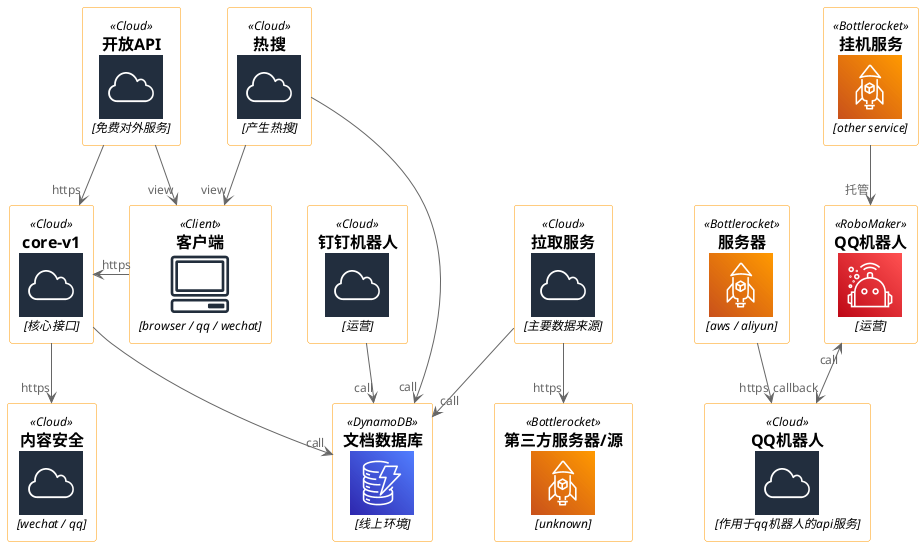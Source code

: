 @startuml
'Copyright 2019 Amazon.com, Inc. or its affiliates. All Rights Reserved.
'SPDX-License-Identifier: MIT (For details, see https://github.com/awslabs/aws-icons-for-plantuml/blob/master/LICENSE)

!include <awslib/AWSCommon>

' Uncomment the following line to create simplified view
' !include <awslib/AWSSimplified>

!include <awslib/GroupIcons/Cloud>
!include <awslib/Database/DynamoDB>
!include <awslib/Compute/Bottlerocket>
!include <awslib/Robotics/RoboMaker>
!include <awslib/General/Client>


top to bottom direction

DynamoDB(coreDB, "文档数据库", "线上环境")

Client(client, "客户端", "browser / qq / wechat")

Cloud(v1, "core-v1", "核心接口")
Cloud(contentSecurity, "内容安全", "wechat / qq")
Cloud(pull, "拉取服务", "主要数据来源")
Cloud(searchHot, "热搜", "产生热搜")
Cloud(openApi, "开放API", "免费对外服务")
Cloud(qqrobotApi, "QQ机器人", "作用于qq机器人的api服务")
Cloud(dingrobot, "钉钉机器人", '运营')

Bottlerocket(service, '服务器', "aws / aliyun")
Bottlerocket(otherService, '第三方服务器/源', "unknown")
Bottlerocket(HangUp, '挂机服务', "other service")
RoboMaker(qqrobot, "QQ机器人", '运营')

' 客户端调用
client -> "https" v1

' 核心api指向核心数据库
v1 --> "call" coreDB
v1 --> "https" contentSecurity
' 开放api调用v1
openApi --> "https" v1
' 开放api返回给客户端
openApi --> "view" client
' 热搜指向核心数据库，从而产生热搜
searchHot --> "call" coreDB
' 产生之后返回给客户端
searchHot --> "view" client

' 钉钉机器人内部运营，直接从库中获取数据并且展示
dingrobot --> "call" coreDB

' 挂机服务托管了qq运营机器人
HangUp --> "托管" qqrobot
' qq api 和 机器人互相作用，用于回调/主动调用
qqrobot "call" <--> "callback" qqrobotApi
' 第三方服务器定时执行http请求，作用于qq运营机器人（发布题目等等）
service --> "https" qqrobotApi

' 拉取服务从第三方服务器进行拉取
pull --> "https" otherService
' 拉取之后入库
pull --> "call" coreDB

@enduml
